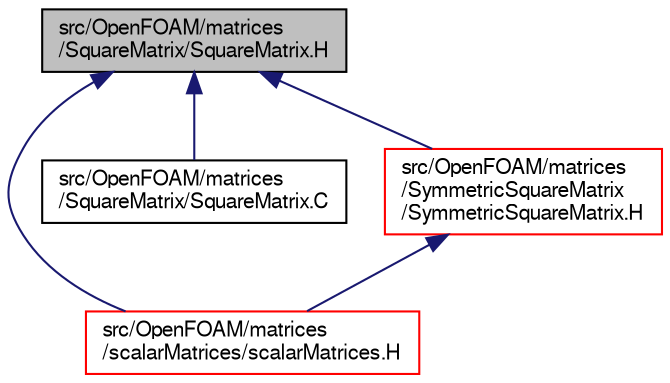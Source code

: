 digraph "src/OpenFOAM/matrices/SquareMatrix/SquareMatrix.H"
{
  bgcolor="transparent";
  edge [fontname="FreeSans",fontsize="10",labelfontname="FreeSans",labelfontsize="10"];
  node [fontname="FreeSans",fontsize="10",shape=record];
  Node51 [label="src/OpenFOAM/matrices\l/SquareMatrix/SquareMatrix.H",height=0.2,width=0.4,color="black", fillcolor="grey75", style="filled", fontcolor="black"];
  Node51 -> Node52 [dir="back",color="midnightblue",fontsize="10",style="solid",fontname="FreeSans"];
  Node52 [label="src/OpenFOAM/matrices\l/scalarMatrices/scalarMatrices.H",height=0.2,width=0.4,color="red",URL="$a11024.html"];
  Node51 -> Node3048 [dir="back",color="midnightblue",fontsize="10",style="solid",fontname="FreeSans"];
  Node3048 [label="src/OpenFOAM/matrices\l/SquareMatrix/SquareMatrix.C",height=0.2,width=0.4,color="black",URL="$a11054.html"];
  Node51 -> Node3049 [dir="back",color="midnightblue",fontsize="10",style="solid",fontname="FreeSans"];
  Node3049 [label="src/OpenFOAM/matrices\l/SymmetricSquareMatrix\l/SymmetricSquareMatrix.H",height=0.2,width=0.4,color="red",URL="$a11066.html"];
  Node3049 -> Node52 [dir="back",color="midnightblue",fontsize="10",style="solid",fontname="FreeSans"];
}
